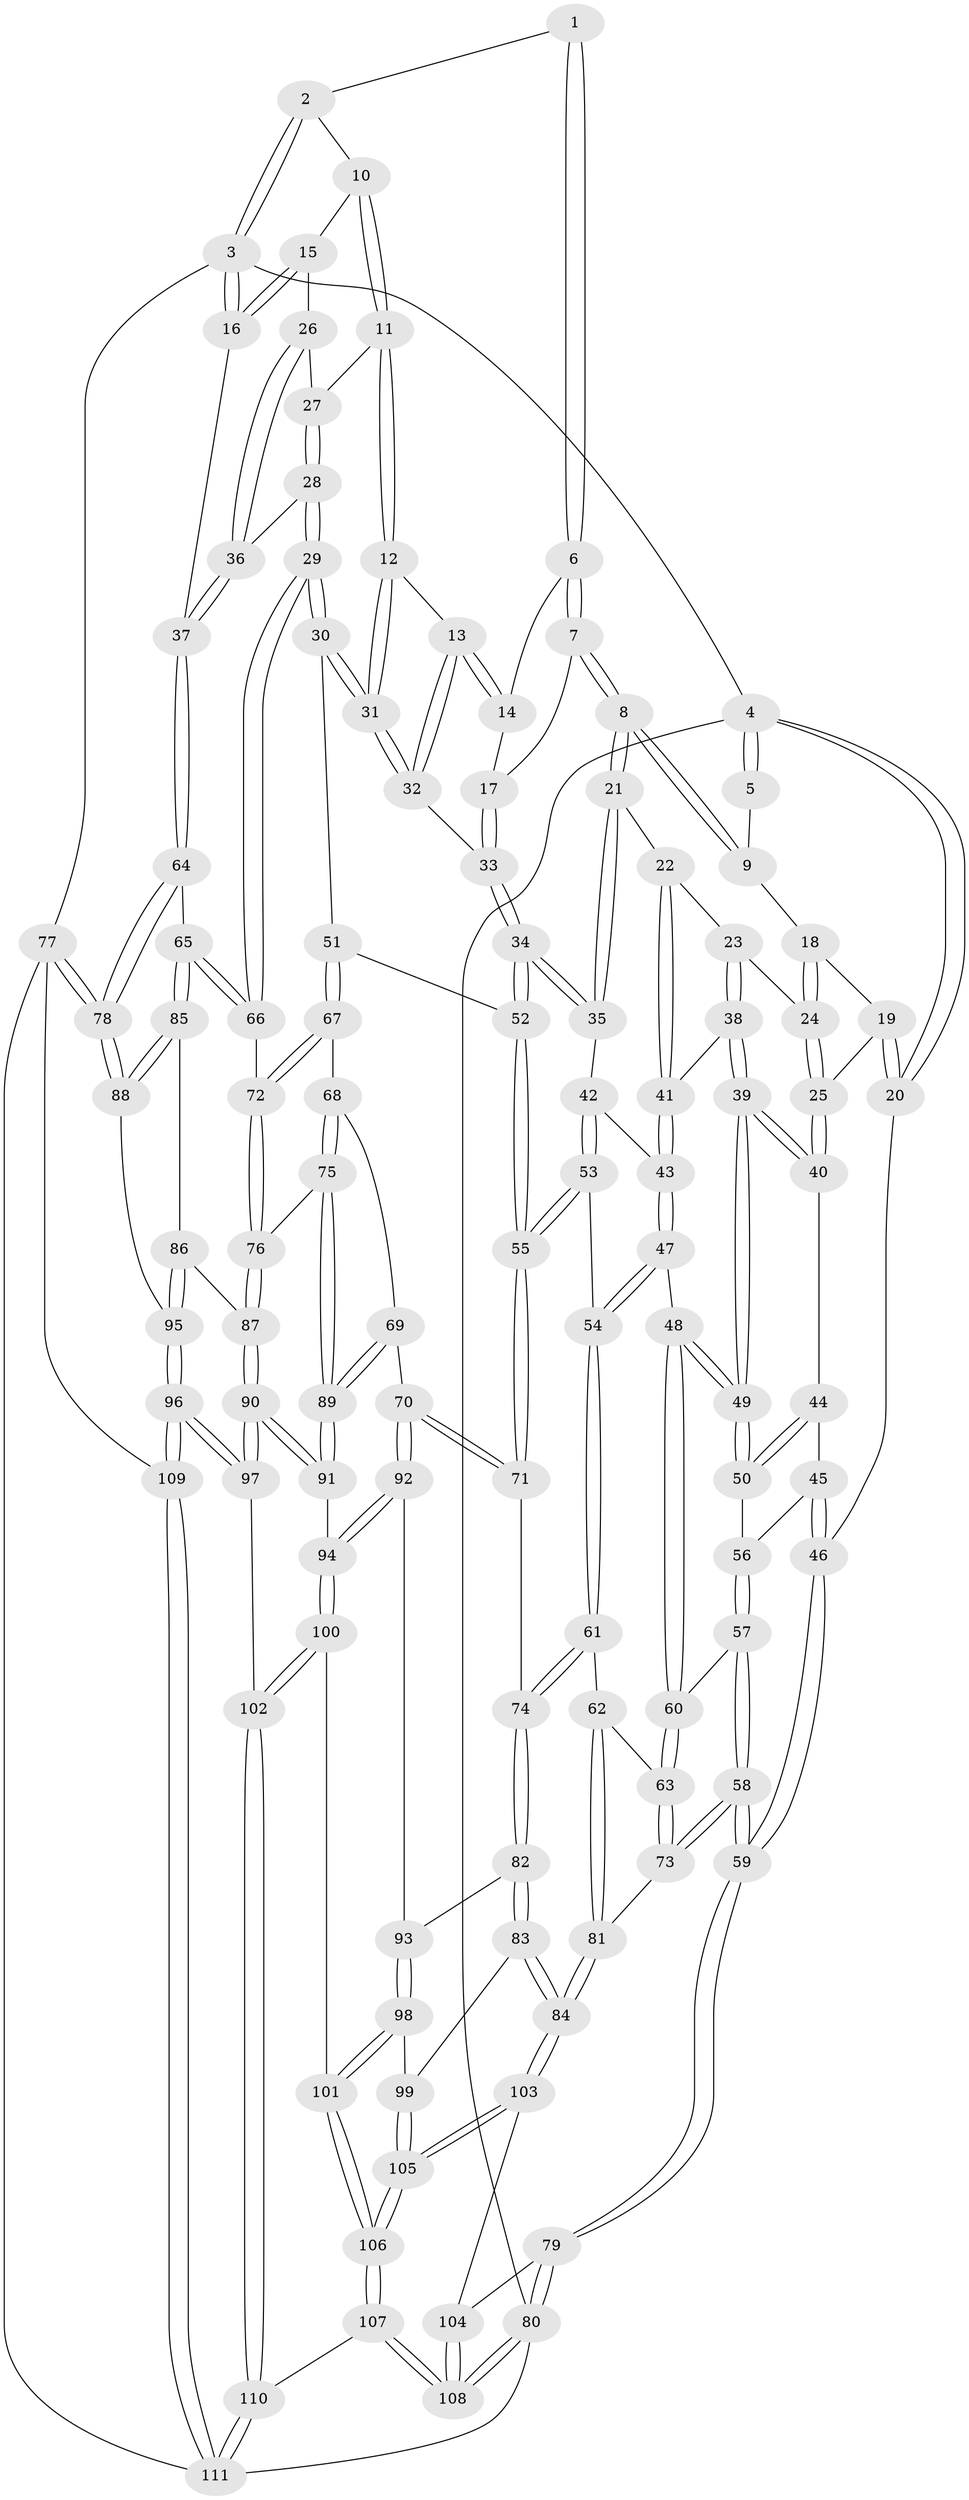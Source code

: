 // Generated by graph-tools (version 1.1) at 2025/01/03/09/25 05:01:39]
// undirected, 111 vertices, 274 edges
graph export_dot {
graph [start="1"]
  node [color=gray90,style=filled];
  1 [pos="+0.5736471890888791+0"];
  2 [pos="+0.8025791950292978+0"];
  3 [pos="+1+0"];
  4 [pos="+0+0"];
  5 [pos="+0.20220262680284856+0"];
  6 [pos="+0.5707787183777207+0"];
  7 [pos="+0.3564536924707066+0.08844028255769804"];
  8 [pos="+0.313805946246743+0.08971387157411889"];
  9 [pos="+0.22014322686366003+0"];
  10 [pos="+0.8208801215045001+0"];
  11 [pos="+0.8054358250049347+0.045187954486109745"];
  12 [pos="+0.7639734814655136+0.08796669949462683"];
  13 [pos="+0.5807699286614736+0.0808739120625716"];
  14 [pos="+0.5631476685898269+0"];
  15 [pos="+0.9806663623888414+0.07232995646879627"];
  16 [pos="+1+0.15068254123324248"];
  17 [pos="+0.39853356917666605+0.09753998893157174"];
  18 [pos="+0.16587101687400174+0.02265753903914383"];
  19 [pos="+0.021835003518941805+0.07201774991355601"];
  20 [pos="+0+0"];
  21 [pos="+0.29935063892289004+0.13918368312575044"];
  22 [pos="+0.2905255137423999+0.14500799633953412"];
  23 [pos="+0.16189925134591804+0.16259405995339685"];
  24 [pos="+0.12631338344669588+0.14892011581444503"];
  25 [pos="+0.10608097601751527+0.15942067711090682"];
  26 [pos="+0.8994331951001097+0.12304424692091451"];
  27 [pos="+0.8161391860181313+0.05702662147925073"];
  28 [pos="+0.8394629065490591+0.2921747983163608"];
  29 [pos="+0.739810477349003+0.3578541911007807"];
  30 [pos="+0.7002502012918115+0.32619581466120845"];
  31 [pos="+0.6992414794736658+0.32364675707164214"];
  32 [pos="+0.5616125898971759+0.1592278601537257"];
  33 [pos="+0.4996410287154209+0.17164168202148192"];
  34 [pos="+0.41082822233989547+0.2629987865350231"];
  35 [pos="+0.371708413898466+0.25350619341601516"];
  36 [pos="+0.9219137445981258+0.2513151885349849"];
  37 [pos="+1+0.26705521668938775"];
  38 [pos="+0.19958932897627082+0.23299692353853854"];
  39 [pos="+0.16653400606750618+0.3052303239391883"];
  40 [pos="+0.10392501926306419+0.16253676336171877"];
  41 [pos="+0.24770662152609405+0.22356089954882155"];
  42 [pos="+0.31004876661104924+0.29270952023701835"];
  43 [pos="+0.27370164927305757+0.28873167406641875"];
  44 [pos="+0.05826100177118059+0.1979720507288569"];
  45 [pos="+0+0.22536233518052928"];
  46 [pos="+0+0.22640061673665976"];
  47 [pos="+0.19175769979236132+0.33309806833732997"];
  48 [pos="+0.1644407243645545+0.33042763090071625"];
  49 [pos="+0.16438937005243343+0.33039591530681073"];
  50 [pos="+0.11176945845698173+0.3352552016114926"];
  51 [pos="+0.4685524132530357+0.39252637312842065"];
  52 [pos="+0.46119389072346567+0.3925729203798013"];
  53 [pos="+0.317651774145898+0.4325650396922812"];
  54 [pos="+0.3106345530090327+0.43579169621732067"];
  55 [pos="+0.4220800986678037+0.4290985466832528"];
  56 [pos="+0.10558323092303308+0.33848560625499613"];
  57 [pos="+0.023717055863423896+0.4231561919483193"];
  58 [pos="+0+0.6057611587798348"];
  59 [pos="+0+0.6066101796202863"];
  60 [pos="+0.17271996738884465+0.434962765997453"];
  61 [pos="+0.2891907051956432+0.46364230706456105"];
  62 [pos="+0.2602383680621233+0.47566057916004606"];
  63 [pos="+0.18462063612814153+0.4693217671556085"];
  64 [pos="+1+0.4190832977712382"];
  65 [pos="+0.8310442765180018+0.46586202997743786"];
  66 [pos="+0.7511348309392585+0.4034255072423629"];
  67 [pos="+0.5405826329168959+0.4972993271654569"];
  68 [pos="+0.5406211146085576+0.5086210161105359"];
  69 [pos="+0.48236955285704725+0.5814906318131061"];
  70 [pos="+0.44166627379925844+0.5862486913051769"];
  71 [pos="+0.4397923247731204+0.5768757173564162"];
  72 [pos="+0.7367496850575458+0.42569757772120304"];
  73 [pos="+0.023637057110403623+0.6116732394226594"];
  74 [pos="+0.3025286832500463+0.503194433597393"];
  75 [pos="+0.6354033792671843+0.5723053033408593"];
  76 [pos="+0.6990932528613226+0.500437478106047"];
  77 [pos="+1+0.7915966300945939"];
  78 [pos="+1+0.7390947428773821"];
  79 [pos="+0+0.7444225981465225"];
  80 [pos="+0+1"];
  81 [pos="+0.19359181311480794+0.6685139933485794"];
  82 [pos="+0.3289254372760185+0.6371041170087899"];
  83 [pos="+0.2107666026121573+0.6779506079745827"];
  84 [pos="+0.2071581087397406+0.677458654303856"];
  85 [pos="+0.8725462373028932+0.571289219603806"];
  86 [pos="+0.8153818723897329+0.6439937622469668"];
  87 [pos="+0.7525961440739866+0.6533696543424403"];
  88 [pos="+1+0.7165051917187353"];
  89 [pos="+0.6134105003408635+0.6132960170484595"];
  90 [pos="+0.678168249433174+0.7321403474565817"];
  91 [pos="+0.6174220679581824+0.6444683290627617"];
  92 [pos="+0.42180266401353744+0.6171670186490856"];
  93 [pos="+0.3479276001691046+0.6384640054645007"];
  94 [pos="+0.4855317352289832+0.7214964437842515"];
  95 [pos="+0.844221853086976+0.7907007306469387"];
  96 [pos="+0.7802080860284039+0.8421198067436766"];
  97 [pos="+0.6888459405709518+0.8144253704420468"];
  98 [pos="+0.38658997188215405+0.802784277843833"];
  99 [pos="+0.25104555663904354+0.7310082483775704"];
  100 [pos="+0.4854098500931754+0.7562766237981815"];
  101 [pos="+0.41233791835277495+0.8371330201102903"];
  102 [pos="+0.6711951392309553+0.8241598829898097"];
  103 [pos="+0.16641992843084294+0.8427070016927303"];
  104 [pos="+0.10749283776976382+0.8563740600760796"];
  105 [pos="+0.3132958106485937+0.9707510263766469"];
  106 [pos="+0.37566658944344833+1"];
  107 [pos="+0.3851610788798761+1"];
  108 [pos="+0.14438480195728337+1"];
  109 [pos="+0.8217623569504817+0.9400613072476743"];
  110 [pos="+0.4574728060775832+1"];
  111 [pos="+0.8665357005048157+1"];
  1 -- 2;
  1 -- 6;
  1 -- 6;
  2 -- 3;
  2 -- 3;
  2 -- 10;
  3 -- 4;
  3 -- 16;
  3 -- 16;
  3 -- 77;
  4 -- 5;
  4 -- 5;
  4 -- 20;
  4 -- 20;
  4 -- 80;
  5 -- 9;
  6 -- 7;
  6 -- 7;
  6 -- 14;
  7 -- 8;
  7 -- 8;
  7 -- 17;
  8 -- 9;
  8 -- 9;
  8 -- 21;
  8 -- 21;
  9 -- 18;
  10 -- 11;
  10 -- 11;
  10 -- 15;
  11 -- 12;
  11 -- 12;
  11 -- 27;
  12 -- 13;
  12 -- 31;
  12 -- 31;
  13 -- 14;
  13 -- 14;
  13 -- 32;
  13 -- 32;
  14 -- 17;
  15 -- 16;
  15 -- 16;
  15 -- 26;
  16 -- 37;
  17 -- 33;
  17 -- 33;
  18 -- 19;
  18 -- 24;
  18 -- 24;
  19 -- 20;
  19 -- 20;
  19 -- 25;
  20 -- 46;
  21 -- 22;
  21 -- 35;
  21 -- 35;
  22 -- 23;
  22 -- 41;
  22 -- 41;
  23 -- 24;
  23 -- 38;
  23 -- 38;
  24 -- 25;
  24 -- 25;
  25 -- 40;
  25 -- 40;
  26 -- 27;
  26 -- 36;
  26 -- 36;
  27 -- 28;
  27 -- 28;
  28 -- 29;
  28 -- 29;
  28 -- 36;
  29 -- 30;
  29 -- 30;
  29 -- 66;
  29 -- 66;
  30 -- 31;
  30 -- 31;
  30 -- 51;
  31 -- 32;
  31 -- 32;
  32 -- 33;
  33 -- 34;
  33 -- 34;
  34 -- 35;
  34 -- 35;
  34 -- 52;
  34 -- 52;
  35 -- 42;
  36 -- 37;
  36 -- 37;
  37 -- 64;
  37 -- 64;
  38 -- 39;
  38 -- 39;
  38 -- 41;
  39 -- 40;
  39 -- 40;
  39 -- 49;
  39 -- 49;
  40 -- 44;
  41 -- 43;
  41 -- 43;
  42 -- 43;
  42 -- 53;
  42 -- 53;
  43 -- 47;
  43 -- 47;
  44 -- 45;
  44 -- 50;
  44 -- 50;
  45 -- 46;
  45 -- 46;
  45 -- 56;
  46 -- 59;
  46 -- 59;
  47 -- 48;
  47 -- 54;
  47 -- 54;
  48 -- 49;
  48 -- 49;
  48 -- 60;
  48 -- 60;
  49 -- 50;
  49 -- 50;
  50 -- 56;
  51 -- 52;
  51 -- 67;
  51 -- 67;
  52 -- 55;
  52 -- 55;
  53 -- 54;
  53 -- 55;
  53 -- 55;
  54 -- 61;
  54 -- 61;
  55 -- 71;
  55 -- 71;
  56 -- 57;
  56 -- 57;
  57 -- 58;
  57 -- 58;
  57 -- 60;
  58 -- 59;
  58 -- 59;
  58 -- 73;
  58 -- 73;
  59 -- 79;
  59 -- 79;
  60 -- 63;
  60 -- 63;
  61 -- 62;
  61 -- 74;
  61 -- 74;
  62 -- 63;
  62 -- 81;
  62 -- 81;
  63 -- 73;
  63 -- 73;
  64 -- 65;
  64 -- 78;
  64 -- 78;
  65 -- 66;
  65 -- 66;
  65 -- 85;
  65 -- 85;
  66 -- 72;
  67 -- 68;
  67 -- 72;
  67 -- 72;
  68 -- 69;
  68 -- 75;
  68 -- 75;
  69 -- 70;
  69 -- 89;
  69 -- 89;
  70 -- 71;
  70 -- 71;
  70 -- 92;
  70 -- 92;
  71 -- 74;
  72 -- 76;
  72 -- 76;
  73 -- 81;
  74 -- 82;
  74 -- 82;
  75 -- 76;
  75 -- 89;
  75 -- 89;
  76 -- 87;
  76 -- 87;
  77 -- 78;
  77 -- 78;
  77 -- 109;
  77 -- 111;
  78 -- 88;
  78 -- 88;
  79 -- 80;
  79 -- 80;
  79 -- 104;
  80 -- 108;
  80 -- 108;
  80 -- 111;
  81 -- 84;
  81 -- 84;
  82 -- 83;
  82 -- 83;
  82 -- 93;
  83 -- 84;
  83 -- 84;
  83 -- 99;
  84 -- 103;
  84 -- 103;
  85 -- 86;
  85 -- 88;
  85 -- 88;
  86 -- 87;
  86 -- 95;
  86 -- 95;
  87 -- 90;
  87 -- 90;
  88 -- 95;
  89 -- 91;
  89 -- 91;
  90 -- 91;
  90 -- 91;
  90 -- 97;
  90 -- 97;
  91 -- 94;
  92 -- 93;
  92 -- 94;
  92 -- 94;
  93 -- 98;
  93 -- 98;
  94 -- 100;
  94 -- 100;
  95 -- 96;
  95 -- 96;
  96 -- 97;
  96 -- 97;
  96 -- 109;
  96 -- 109;
  97 -- 102;
  98 -- 99;
  98 -- 101;
  98 -- 101;
  99 -- 105;
  99 -- 105;
  100 -- 101;
  100 -- 102;
  100 -- 102;
  101 -- 106;
  101 -- 106;
  102 -- 110;
  102 -- 110;
  103 -- 104;
  103 -- 105;
  103 -- 105;
  104 -- 108;
  104 -- 108;
  105 -- 106;
  105 -- 106;
  106 -- 107;
  106 -- 107;
  107 -- 108;
  107 -- 108;
  107 -- 110;
  109 -- 111;
  109 -- 111;
  110 -- 111;
  110 -- 111;
}
